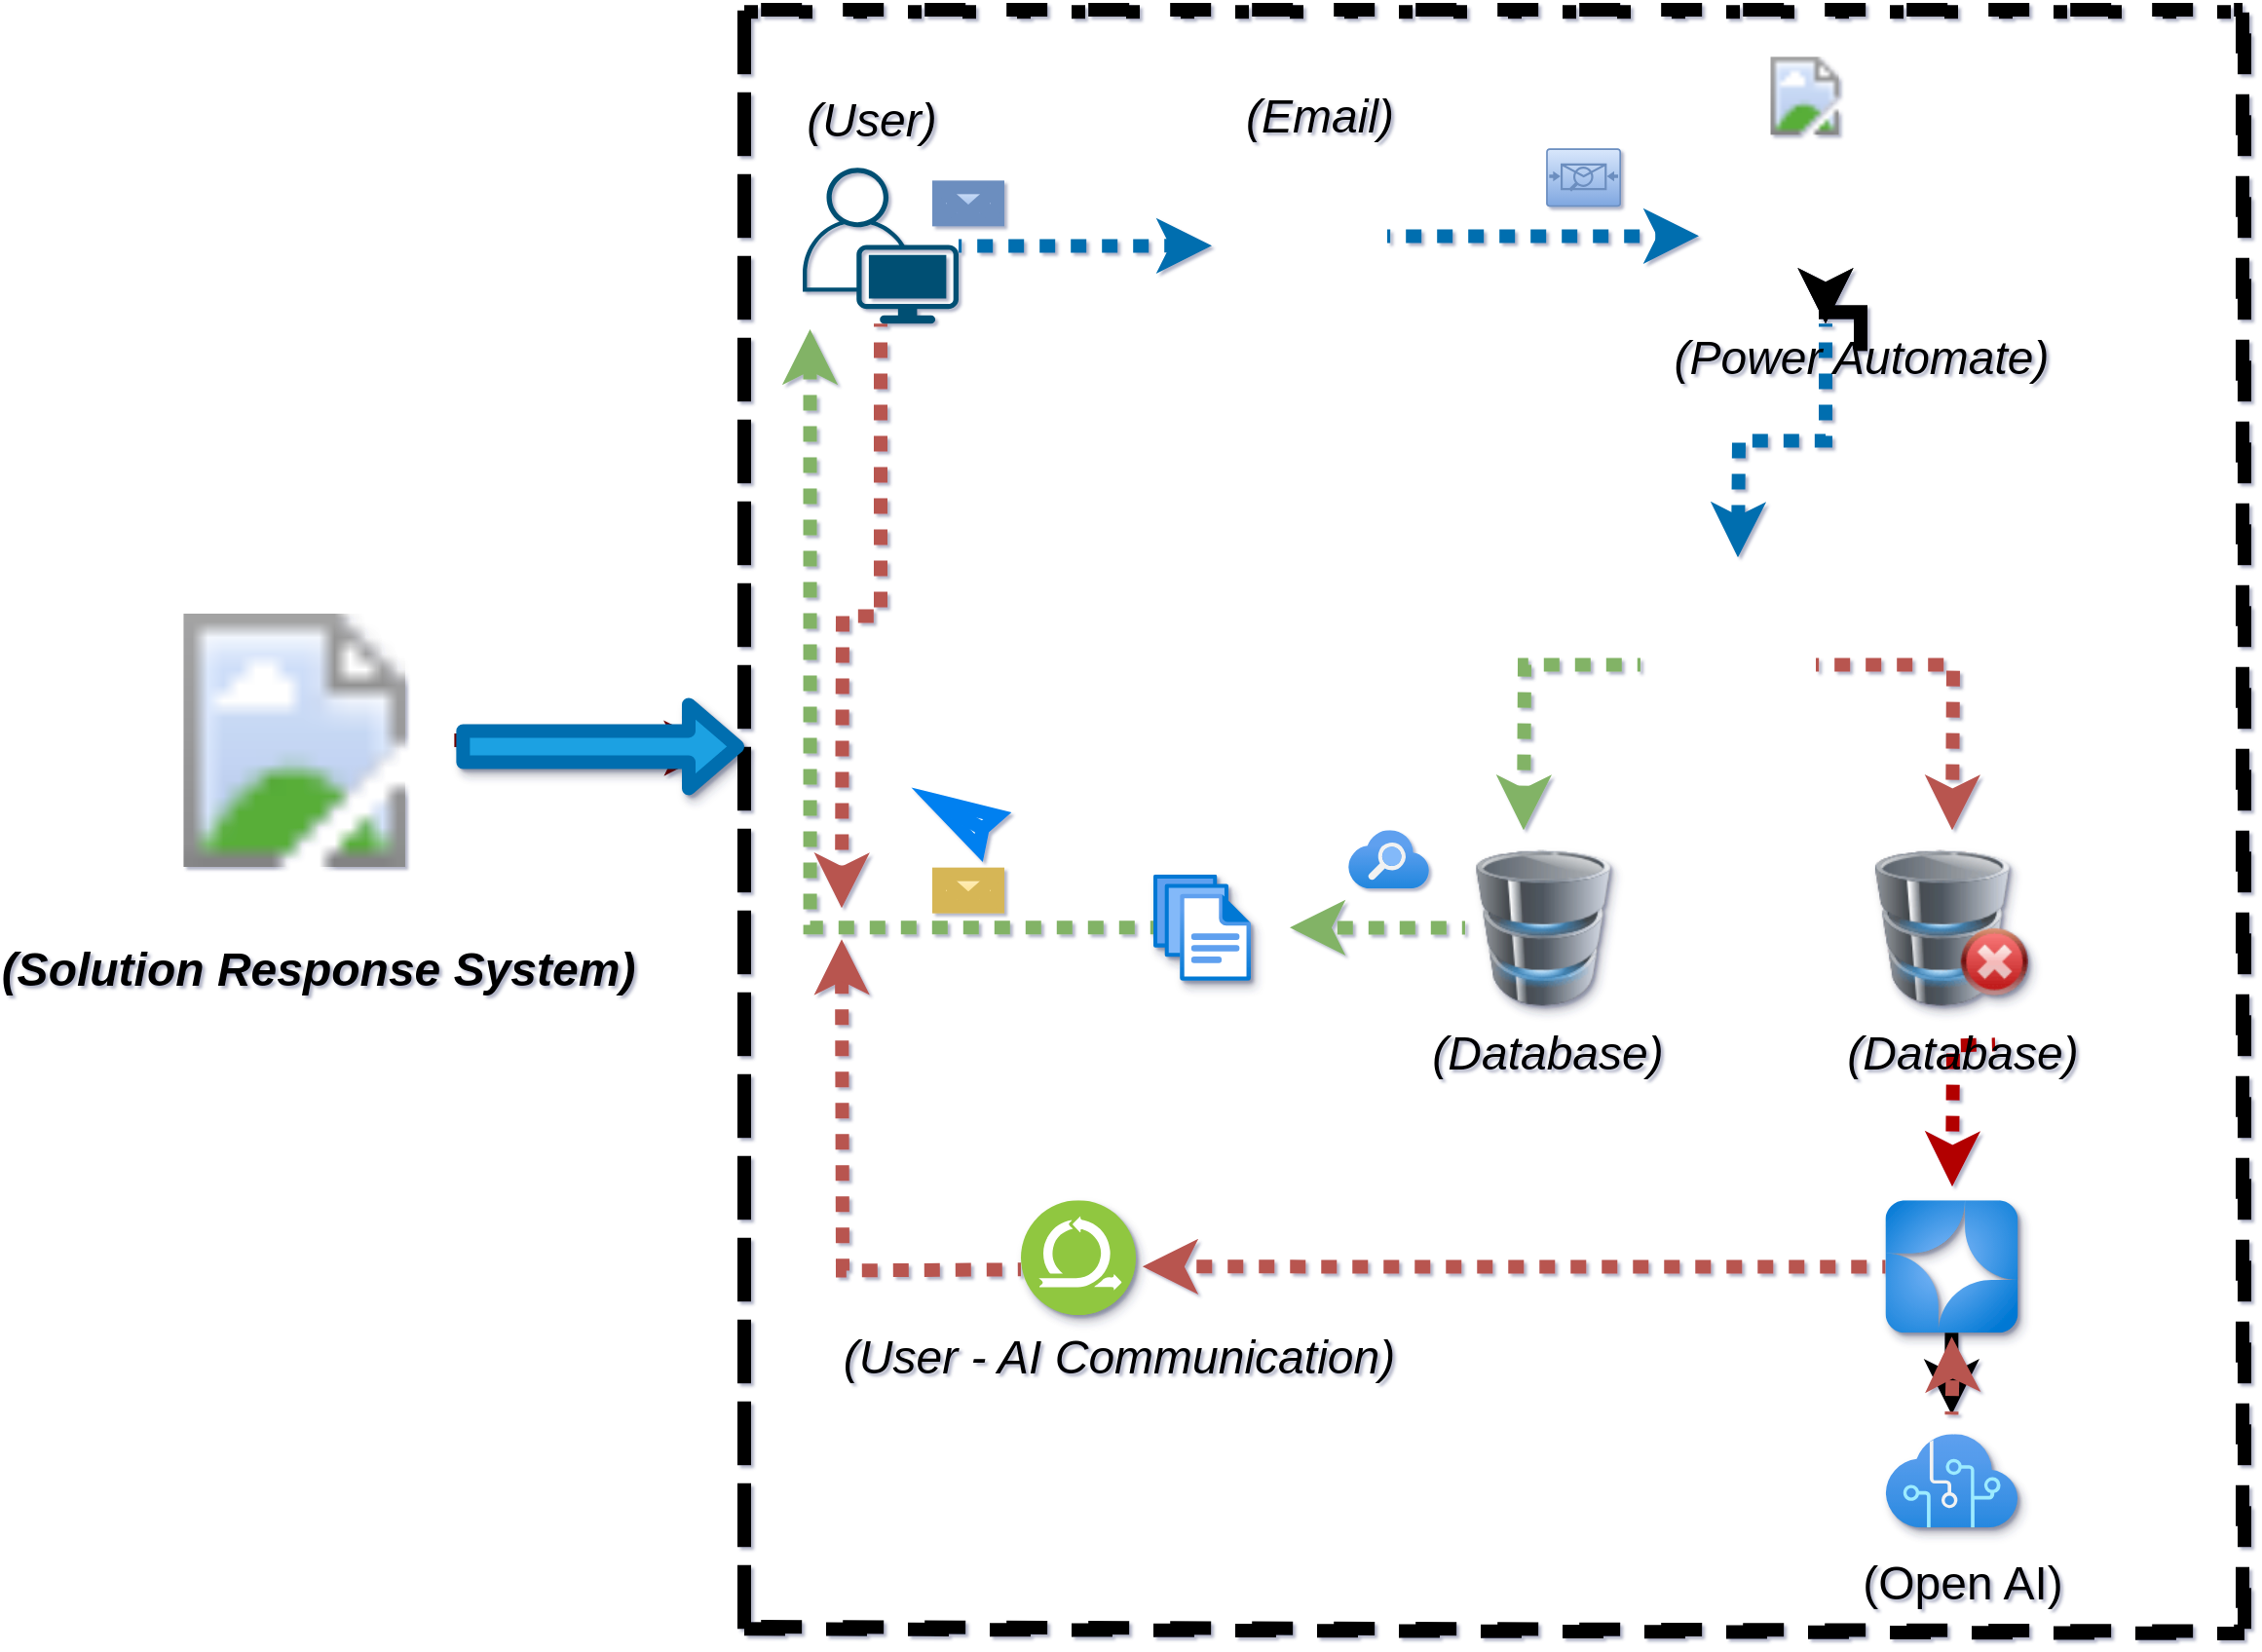 <mxfile version="27.1.6">
  <diagram name="Page-1" id="L2PVltFi-RPV7Z0sjvkx">
    <mxGraphModel dx="8036" dy="1972" grid="0" gridSize="10" guides="1" tooltips="1" connect="1" arrows="0" fold="1" page="0" pageScale="1" pageWidth="827" pageHeight="1169" background="none" math="0" shadow="1">
      <root>
        <mxCell id="0" />
        <mxCell id="1" parent="0" />
        <mxCell id="AZV9hn9qBUokX4URhQvR-91" style="edgeStyle=orthogonalEdgeStyle;rounded=0;orthogonalLoop=1;jettySize=auto;html=1;fillColor=#a20025;strokeColor=#6F0000;flowAnimation=1;strokeWidth=7;" parent="1" source="AZV9hn9qBUokX4URhQvR-2" edge="1">
          <mxGeometry relative="1" as="geometry">
            <mxPoint x="-4461.714" y="-15.17" as="targetPoint" />
          </mxGeometry>
        </mxCell>
        <mxCell id="AZV9hn9qBUokX4URhQvR-2" value="" style="image;aspect=fixed;html=1;points=[];align=center;fontSize=12;image=img/lib/azure2/power_platform/PowerAutomate.svg;strokeWidth=7;" parent="1" vertex="1">
          <mxGeometry x="-4762" y="-84.0" width="164.19" height="130" as="geometry" />
        </mxCell>
        <mxCell id="AZV9hn9qBUokX4URhQvR-40" style="edgeStyle=orthogonalEdgeStyle;rounded=0;orthogonalLoop=1;jettySize=auto;html=1;fillColor=#1ba1e2;strokeColor=#006EAF;flowAnimation=1;strokeWidth=7;" parent="1" source="AZV9hn9qBUokX4URhQvR-15" edge="1">
          <mxGeometry relative="1" as="geometry">
            <mxPoint x="-4209" y="-272.82" as="targetPoint" />
          </mxGeometry>
        </mxCell>
        <mxCell id="AZV9hn9qBUokX4URhQvR-68" style="edgeStyle=orthogonalEdgeStyle;rounded=0;orthogonalLoop=1;jettySize=auto;html=1;fillColor=#f8cecc;gradientColor=#ea6b66;strokeColor=#b85450;flowAnimation=1;strokeWidth=7;" parent="1" source="AZV9hn9qBUokX4URhQvR-15" edge="1">
          <mxGeometry relative="1" as="geometry">
            <mxPoint x="-4399" y="67.18" as="targetPoint" />
          </mxGeometry>
        </mxCell>
        <mxCell id="AZV9hn9qBUokX4URhQvR-15" value="" style="points=[[0.35,0,0],[0.98,0.51,0],[1,0.71,0],[0.67,1,0],[0,0.795,0],[0,0.65,0]];verticalLabelPosition=bottom;sketch=0;html=1;verticalAlign=top;aspect=fixed;align=center;pointerEvents=1;shape=mxgraph.cisco19.user;fillColor=#005073;strokeColor=none;strokeWidth=7;" parent="1" vertex="1">
          <mxGeometry x="-4419" y="-312.82" width="80" height="80" as="geometry" />
        </mxCell>
        <mxCell id="AZV9hn9qBUokX4URhQvR-35" style="edgeStyle=orthogonalEdgeStyle;rounded=0;orthogonalLoop=1;jettySize=auto;html=1;fillColor=#1ba1e2;strokeColor=#006EAF;flowAnimation=1;strokeWidth=7;" parent="1" source="AZV9hn9qBUokX4URhQvR-18" edge="1">
          <mxGeometry relative="1" as="geometry">
            <mxPoint x="-3959" y="-277.82" as="targetPoint" />
          </mxGeometry>
        </mxCell>
        <mxCell id="AZV9hn9qBUokX4URhQvR-18" value="" style="shape=image;html=1;verticalAlign=top;verticalLabelPosition=bottom;labelBackgroundColor=#ffffff;imageAspect=0;aspect=fixed;image=https://cdn2.iconfinder.com/data/icons/capsocial-square-flat-3/500/Outlook-128.png;strokeWidth=7;" parent="1" vertex="1">
          <mxGeometry x="-4189" y="-312.82" width="70" height="70" as="geometry" />
        </mxCell>
        <mxCell id="AZV9hn9qBUokX4URhQvR-47" style="edgeStyle=orthogonalEdgeStyle;rounded=0;orthogonalLoop=1;jettySize=auto;html=1;fillColor=#1ba1e2;strokeColor=#006EAF;flowAnimation=1;strokeWidth=7;" parent="1" source="AZV9hn9qBUokX4URhQvR-34" edge="1">
          <mxGeometry relative="1" as="geometry">
            <mxPoint x="-3939" y="-112.82" as="targetPoint" />
          </mxGeometry>
        </mxCell>
        <mxCell id="AZV9hn9qBUokX4URhQvR-34" value="" style="shape=image;verticalLabelPosition=bottom;labelBackgroundColor=default;verticalAlign=top;aspect=fixed;imageAspect=0;image=https://cdn4.iconfinder.com/data/icons/emergency-service-6/496/Emergency-call-smartphone-operator-responder-512.png;strokeWidth=7;" parent="1" vertex="1">
          <mxGeometry x="-3939" y="-322.82" width="90" height="90" as="geometry" />
        </mxCell>
        <mxCell id="AZV9hn9qBUokX4URhQvR-36" value="" style="image;aspect=fixed;html=1;points=[];align=center;fontSize=12;image=img/lib/azure2/power_platform/PowerAutomate.svg;strokeWidth=7;" parent="1" vertex="1">
          <mxGeometry x="-3930" y="-369.82" width="50.52" height="40" as="geometry" />
        </mxCell>
        <mxCell id="AZV9hn9qBUokX4URhQvR-44" style="edgeStyle=orthogonalEdgeStyle;rounded=0;orthogonalLoop=1;jettySize=auto;html=1;fillColor=#f8cecc;strokeColor=#b85450;gradientColor=#ea6b66;flowAnimation=1;strokeWidth=7;" parent="1" source="AZV9hn9qBUokX4URhQvR-37" edge="1">
          <mxGeometry relative="1" as="geometry">
            <mxPoint x="-3829" y="27.18" as="targetPoint" />
          </mxGeometry>
        </mxCell>
        <mxCell id="AZV9hn9qBUokX4URhQvR-45" style="edgeStyle=orthogonalEdgeStyle;rounded=0;orthogonalLoop=1;jettySize=auto;html=1;fillColor=#d5e8d4;strokeColor=#82b366;gradientColor=#97d077;flowAnimation=1;strokeWidth=7;" parent="1" source="AZV9hn9qBUokX4URhQvR-37" edge="1">
          <mxGeometry relative="1" as="geometry">
            <mxPoint x="-4049" y="27.18" as="targetPoint" />
          </mxGeometry>
        </mxCell>
        <mxCell id="AZV9hn9qBUokX4URhQvR-37" value="" style="shape=image;html=1;verticalAlign=top;verticalLabelPosition=bottom;labelBackgroundColor=#ffffff;imageAspect=0;aspect=fixed;image=https://cdn1.iconfinder.com/data/icons/unicons-line-vol-3/24/file-search-alt-128.png;shadow=1;strokeWidth=7;" parent="1" vertex="1">
          <mxGeometry x="-3989" y="-102.82" width="90" height="90" as="geometry" />
        </mxCell>
        <mxCell id="AZV9hn9qBUokX4URhQvR-56" style="edgeStyle=orthogonalEdgeStyle;rounded=0;orthogonalLoop=1;jettySize=auto;html=1;fillColor=#e51400;strokeColor=#B20000;flowAnimation=1;strokeWidth=7;" parent="1" edge="1">
          <mxGeometry relative="1" as="geometry">
            <mxPoint x="-3829" y="210.18" as="targetPoint" />
            <mxPoint x="-3807" y="137.18" as="sourcePoint" />
          </mxGeometry>
        </mxCell>
        <mxCell id="AZV9hn9qBUokX4URhQvR-39" value="" style="image;html=1;image=img/lib/clip_art/computers/Database_Remove_128x128.png;shadow=1;strokeWidth=7;" parent="1" vertex="1">
          <mxGeometry x="-3869.26" y="37.18" width="80" height="80" as="geometry" />
        </mxCell>
        <mxCell id="AZV9hn9qBUokX4URhQvR-51" style="edgeStyle=orthogonalEdgeStyle;rounded=0;orthogonalLoop=1;jettySize=auto;html=1;fillColor=#d5e8d4;strokeColor=#82b366;gradientColor=#97d077;flowAnimation=1;strokeWidth=7;" parent="1" source="AZV9hn9qBUokX4URhQvR-41" edge="1">
          <mxGeometry relative="1" as="geometry">
            <mxPoint x="-4169" y="77.18" as="targetPoint" />
          </mxGeometry>
        </mxCell>
        <mxCell id="AZV9hn9qBUokX4URhQvR-41" value="" style="image;html=1;image=img/lib/clip_art/computers/Database_128x128.png;shadow=1;strokeWidth=7;" parent="1" vertex="1">
          <mxGeometry x="-4079" y="37.18" width="80" height="80" as="geometry" />
        </mxCell>
        <mxCell id="AZV9hn9qBUokX4URhQvR-42" value="" style="shape=image;html=1;verticalAlign=top;verticalLabelPosition=bottom;labelBackgroundColor=#ffffff;imageAspect=0;aspect=fixed;image=https://cdn3.iconfinder.com/data/icons/miscellaneous-80/60/check-128.png;shadow=1;strokeWidth=7;" parent="1" vertex="1">
          <mxGeometry x="-4019" y="77.18" width="30" height="30" as="geometry" />
        </mxCell>
        <mxCell id="AZV9hn9qBUokX4URhQvR-48" value="" style="sketch=0;points=[[0.015,0.015,0],[0.985,0.015,0],[0.985,0.985,0],[0.015,0.985,0],[0.25,0,0],[0.5,0,0],[0.75,0,0],[1,0.25,0],[1,0.5,0],[1,0.75,0],[0.75,1,0],[0.5,1,0],[0.25,1,0],[0,0.75,0],[0,0.5,0],[0,0.25,0]];verticalLabelPosition=bottom;html=1;verticalAlign=top;aspect=fixed;align=center;pointerEvents=1;shape=mxgraph.cisco19.rect;prIcon=email_security;fillColor=#dae8fc;strokeColor=#6c8ebf;gradientColor=#7ea6e0;strokeWidth=7;" parent="1" vertex="1">
          <mxGeometry x="-4037.4" y="-322.82" width="38.4" height="30" as="geometry" />
        </mxCell>
        <mxCell id="AZV9hn9qBUokX4URhQvR-49" value="" style="html=1;verticalLabelPosition=bottom;align=center;labelBackgroundColor=#ffffff;verticalAlign=top;strokeWidth=7;strokeColor=#6c8ebf;shadow=0;dashed=0;shape=mxgraph.ios7.icons.mail;gradientColor=#7ea6e0;fillStyle=solid;fillColor=#dae8fc;" parent="1" vertex="1">
          <mxGeometry x="-4349" y="-302.82" width="30" height="16.5" as="geometry" />
        </mxCell>
        <mxCell id="AZV9hn9qBUokX4URhQvR-50" value="" style="image;aspect=fixed;html=1;points=[];align=center;fontSize=12;image=img/lib/azure2/general/Files.svg;shadow=1;strokeWidth=7;" parent="1" vertex="1">
          <mxGeometry x="-4239" y="49.83" width="50" height="54.69" as="geometry" />
        </mxCell>
        <mxCell id="AZV9hn9qBUokX4URhQvR-53" value="" style="html=1;verticalLabelPosition=bottom;align=center;labelBackgroundColor=#ffffff;verticalAlign=top;strokeWidth=7;strokeColor=#0080F0;shadow=0;dashed=0;shape=mxgraph.ios7.icons.pointer;rotation=-105;" parent="1" vertex="1">
          <mxGeometry x="-4349" y="7.18" width="30" height="30" as="geometry" />
        </mxCell>
        <mxCell id="AZV9hn9qBUokX4URhQvR-61" value="" style="edgeStyle=orthogonalEdgeStyle;rounded=0;orthogonalLoop=1;jettySize=auto;html=1;strokeWidth=7;" parent="1" source="AZV9hn9qBUokX4URhQvR-55" edge="1">
          <mxGeometry relative="1" as="geometry">
            <mxPoint x="-3829.26" y="327.18" as="targetPoint" />
          </mxGeometry>
        </mxCell>
        <mxCell id="AZV9hn9qBUokX4URhQvR-64" style="edgeStyle=orthogonalEdgeStyle;rounded=0;orthogonalLoop=1;jettySize=auto;html=1;fillColor=#f8cecc;gradientColor=#ea6b66;strokeColor=#b85450;flowAnimation=1;strokeWidth=7;" parent="1" edge="1">
          <mxGeometry relative="1" as="geometry">
            <mxPoint x="-4399" y="83.18" as="targetPoint" />
            <mxPoint x="-4307.0" y="252.651" as="sourcePoint" />
          </mxGeometry>
        </mxCell>
        <mxCell id="AZV9hn9qBUokX4URhQvR-97" style="edgeStyle=orthogonalEdgeStyle;rounded=0;orthogonalLoop=1;jettySize=auto;html=1;fillColor=#f8cecc;gradientColor=#ea6b66;strokeColor=#b85450;flowAnimation=1;strokeWidth=7;" parent="1" source="AZV9hn9qBUokX4URhQvR-55" edge="1">
          <mxGeometry relative="1" as="geometry">
            <mxPoint x="-4244.571" y="251.18" as="targetPoint" />
          </mxGeometry>
        </mxCell>
        <mxCell id="AZV9hn9qBUokX4URhQvR-55" value="" style="image;aspect=fixed;html=1;points=[];align=center;fontSize=12;image=img/lib/azure2/ai_machine_learning/Azure_OpenAI.svg;shadow=1;strokeWidth=7;" parent="1" vertex="1">
          <mxGeometry x="-3863.26" y="217.18" width="68" height="68" as="geometry" />
        </mxCell>
        <mxCell id="AZV9hn9qBUokX4URhQvR-60" style="edgeStyle=orthogonalEdgeStyle;rounded=0;orthogonalLoop=1;jettySize=auto;html=1;fillColor=#f8cecc;gradientColor=#ea6b66;strokeColor=#b85450;flowAnimation=1;strokeWidth=7;" parent="1" edge="1">
          <mxGeometry relative="1" as="geometry">
            <mxPoint x="-3829.26" y="287.18" as="targetPoint" />
            <mxPoint x="-3829.3" y="327.18" as="sourcePoint" />
          </mxGeometry>
        </mxCell>
        <mxCell id="AZV9hn9qBUokX4URhQvR-59" value="" style="html=1;verticalLabelPosition=bottom;align=center;labelBackgroundColor=#ffffff;verticalAlign=top;strokeWidth=7;strokeColor=#d6b656;shadow=0;dashed=0;shape=mxgraph.ios7.icons.mail;fillColor=#fff2cc;gradientColor=#ffd966;" parent="1" vertex="1">
          <mxGeometry x="-4349" y="49.83" width="30" height="16.5" as="geometry" />
        </mxCell>
        <mxCell id="AZV9hn9qBUokX4URhQvR-62" value="" style="image;aspect=fixed;html=1;points=[];align=center;fontSize=12;image=img/lib/azure2/ai_machine_learning/Cognitive_Services.svg;imageBackground=none;shadow=1;strokeWidth=7;" parent="1" vertex="1">
          <mxGeometry x="-3863.26" y="337.18" width="68" height="48" as="geometry" />
        </mxCell>
        <mxCell id="AZV9hn9qBUokX4URhQvR-66" style="edgeStyle=orthogonalEdgeStyle;rounded=0;orthogonalLoop=1;jettySize=auto;html=1;entryX=0.047;entryY=1.035;entryDx=0;entryDy=0;entryPerimeter=0;fillColor=#d5e8d4;gradientColor=#97d077;strokeColor=#82b366;flowAnimation=1;strokeWidth=7;" parent="1" source="AZV9hn9qBUokX4URhQvR-50" target="AZV9hn9qBUokX4URhQvR-15" edge="1">
          <mxGeometry relative="1" as="geometry" />
        </mxCell>
        <mxCell id="AZV9hn9qBUokX4URhQvR-67" value="" style="image;aspect=fixed;html=1;points=[];align=center;fontSize=12;image=img/lib/azure2/app_services/Search_Services.svg;strokeWidth=7;" parent="1" vertex="1">
          <mxGeometry x="-4139" y="27.18" width="41.53" height="30" as="geometry" />
        </mxCell>
        <mxCell id="AZV9hn9qBUokX4URhQvR-70" value="" style="endArrow=none;dashed=1;html=1;rounded=0;strokeWidth=7;" parent="1" edge="1">
          <mxGeometry width="50" height="50" relative="1" as="geometry">
            <mxPoint x="-4449" y="437.18" as="sourcePoint" />
            <mxPoint x="-4449" y="-392.82" as="targetPoint" />
          </mxGeometry>
        </mxCell>
        <mxCell id="AZV9hn9qBUokX4URhQvR-71" value="" style="endArrow=none;dashed=1;html=1;rounded=0;strokeWidth=7;" parent="1" edge="1">
          <mxGeometry width="50" height="50" relative="1" as="geometry">
            <mxPoint x="-4449" y="437.18" as="sourcePoint" />
            <mxPoint x="-3679" y="439.533" as="targetPoint" />
          </mxGeometry>
        </mxCell>
        <mxCell id="AZV9hn9qBUokX4URhQvR-72" value="" style="endArrow=none;dashed=1;html=1;rounded=0;strokeWidth=7;" parent="1" edge="1">
          <mxGeometry width="50" height="50" relative="1" as="geometry">
            <mxPoint x="-3679" y="437.18" as="sourcePoint" />
            <mxPoint x="-3679" y="-392.82" as="targetPoint" />
          </mxGeometry>
        </mxCell>
        <mxCell id="AZV9hn9qBUokX4URhQvR-73" value="" style="endArrow=none;dashed=1;html=1;dashPattern=1 3;strokeWidth=7;rounded=0;" parent="1" edge="1">
          <mxGeometry width="50" height="50" relative="1" as="geometry">
            <mxPoint x="-4449" y="-392.82" as="sourcePoint" />
            <mxPoint x="-3679" y="-392.82" as="targetPoint" />
          </mxGeometry>
        </mxCell>
        <mxCell id="AZV9hn9qBUokX4URhQvR-76" value="&lt;i style=&quot;font-weight: normal;&quot;&gt;(User)&lt;/i&gt;" style="text;strokeColor=none;fillColor=none;html=1;fontSize=24;fontStyle=1;verticalAlign=middle;align=center;strokeWidth=7;" parent="1" vertex="1">
          <mxGeometry x="-4425" y="-345.82" width="81" height="18.5" as="geometry" />
        </mxCell>
        <mxCell id="AZV9hn9qBUokX4URhQvR-78" value="&lt;i style=&quot;font-weight: normal;&quot;&gt;(Email)&lt;/i&gt;" style="text;strokeColor=none;fillColor=none;html=1;fontSize=24;fontStyle=1;verticalAlign=middle;align=center;strokeWidth=7;" parent="1" vertex="1">
          <mxGeometry x="-4189" y="-345.82" width="69" height="13" as="geometry" />
        </mxCell>
        <mxCell id="AZV9hn9qBUokX4URhQvR-79" value="&lt;i&gt;&lt;font face=&quot;Helvetica&quot;&gt;(Solution Response System)&lt;/font&gt;&lt;/i&gt;" style="text;strokeColor=none;fillColor=none;html=1;fontSize=24;fontStyle=1;verticalAlign=middle;align=center;strokeWidth=7;" parent="1" vertex="1">
          <mxGeometry x="-4704" y="88.18" width="71" height="21" as="geometry" />
        </mxCell>
        <mxCell id="AZV9hn9qBUokX4URhQvR-104" value="" style="edgeStyle=orthogonalEdgeStyle;rounded=0;orthogonalLoop=1;jettySize=auto;html=1;strokeWidth=7;" parent="1" source="AZV9hn9qBUokX4URhQvR-80" target="AZV9hn9qBUokX4URhQvR-34" edge="1">
          <mxGeometry relative="1" as="geometry" />
        </mxCell>
        <mxCell id="AZV9hn9qBUokX4URhQvR-107" value="" style="edgeStyle=orthogonalEdgeStyle;rounded=0;orthogonalLoop=1;jettySize=auto;html=1;strokeWidth=7;" parent="1" source="AZV9hn9qBUokX4URhQvR-80" target="AZV9hn9qBUokX4URhQvR-34" edge="1">
          <mxGeometry relative="1" as="geometry" />
        </mxCell>
        <mxCell id="AZV9hn9qBUokX4URhQvR-80" value="&lt;i style=&quot;font-weight: normal;&quot;&gt;(Power Automate)&lt;/i&gt;" style="text;strokeColor=none;fillColor=none;html=1;fontSize=24;fontStyle=1;verticalAlign=middle;align=center;rotation=0;strokeWidth=7;" parent="1" vertex="1">
          <mxGeometry x="-3896" y="-218.82" width="40" height="7" as="geometry" />
        </mxCell>
        <mxCell id="AZV9hn9qBUokX4URhQvR-83" value="&lt;i style=&quot;font-weight: normal;&quot;&gt;(Database)&lt;/i&gt;" style="text;strokeColor=none;fillColor=none;html=1;fontSize=24;fontStyle=1;verticalAlign=middle;align=center;strokeWidth=7;" parent="1" vertex="1">
          <mxGeometry x="-4079" y="129.18" width="84" height="26" as="geometry" />
        </mxCell>
        <mxCell id="AZV9hn9qBUokX4URhQvR-85" value="&lt;i style=&quot;font-weight: normal;&quot;&gt;(Database)&lt;/i&gt;" style="text;strokeColor=none;fillColor=none;html=1;fontSize=24;fontStyle=1;verticalAlign=middle;align=center;strokeWidth=7;" parent="1" vertex="1">
          <mxGeometry x="-3866" y="129.18" width="84" height="26" as="geometry" />
        </mxCell>
        <mxCell id="AZV9hn9qBUokX4URhQvR-89" value="&lt;span style=&quot;font-weight: normal;&quot;&gt;(Open AI)&lt;/span&gt;" style="text;strokeColor=none;fillColor=none;html=1;fontSize=24;fontStyle=1;verticalAlign=middle;align=center;strokeWidth=7;" parent="1" vertex="1">
          <mxGeometry x="-3851" y="408.18" width="54" height="11" as="geometry" />
        </mxCell>
        <mxCell id="AZV9hn9qBUokX4URhQvR-95" value="&lt;i style=&quot;font-weight: normal;&quot;&gt;(User - AI Communication)&lt;/i&gt;" style="text;strokeColor=none;fillColor=none;html=1;fontSize=24;fontStyle=1;verticalAlign=middle;align=center;strokeWidth=7;" parent="1" vertex="1">
          <mxGeometry x="-4307" y="278.18" width="100" height="40" as="geometry" />
        </mxCell>
        <mxCell id="AZV9hn9qBUokX4URhQvR-92" value="" style="image;aspect=fixed;perimeter=ellipsePerimeter;html=1;align=center;shadow=1;dashed=0;fontColor=#4277BB;labelBackgroundColor=default;fontSize=12;spacingTop=3;image=img/lib/ibm/blockchain/communication.svg;strokeWidth=7;" parent="1" vertex="1">
          <mxGeometry x="-4307" y="217.18" width="59" height="59" as="geometry" />
        </mxCell>
        <mxCell id="AZV9hn9qBUokX4URhQvR-121" value="" style="endArrow=none;dashed=1;html=1;rounded=0;flowAnimation=1;strokeWidth=7;" parent="1" edge="1">
          <mxGeometry width="50" height="50" relative="1" as="geometry">
            <mxPoint x="-4449" y="435" as="sourcePoint" />
            <mxPoint x="-4449" y="-395" as="targetPoint" />
          </mxGeometry>
        </mxCell>
        <mxCell id="AZV9hn9qBUokX4URhQvR-122" value="" style="endArrow=none;dashed=1;html=1;rounded=0;flowAnimation=1;strokeWidth=7;" parent="1" edge="1">
          <mxGeometry width="50" height="50" relative="1" as="geometry">
            <mxPoint x="-4450" y="436" as="sourcePoint" />
            <mxPoint x="-3680" y="438.353" as="targetPoint" />
          </mxGeometry>
        </mxCell>
        <mxCell id="AZV9hn9qBUokX4URhQvR-123" value="" style="endArrow=none;dashed=1;html=1;rounded=0;flowAnimation=1;strokeWidth=7;" parent="1" edge="1">
          <mxGeometry width="50" height="50" relative="1" as="geometry">
            <mxPoint x="-3680" y="436" as="sourcePoint" />
            <mxPoint x="-3680" y="-394" as="targetPoint" />
          </mxGeometry>
        </mxCell>
        <mxCell id="AZV9hn9qBUokX4URhQvR-124" value="" style="endArrow=none;dashed=1;html=1;strokeWidth=7;rounded=0;flowAnimation=1;" parent="1" edge="1">
          <mxGeometry width="50" height="50" relative="1" as="geometry">
            <mxPoint x="-4450" y="-394" as="sourcePoint" />
            <mxPoint x="-3680" y="-394" as="targetPoint" />
          </mxGeometry>
        </mxCell>
        <mxCell id="AZV9hn9qBUokX4URhQvR-129" value="" style="shape=flexArrow;endArrow=classic;html=1;rounded=1;fillColor=#1ba1e2;strokeColor=#006EAF;shadow=1;flowAnimation=0;strokeWidth=7;" parent="1" edge="1">
          <mxGeometry width="50" height="50" relative="1" as="geometry">
            <mxPoint x="-4596.81" y="-15.76" as="sourcePoint" />
            <mxPoint x="-4449" y="-15.82" as="targetPoint" />
          </mxGeometry>
        </mxCell>
      </root>
    </mxGraphModel>
  </diagram>
</mxfile>
